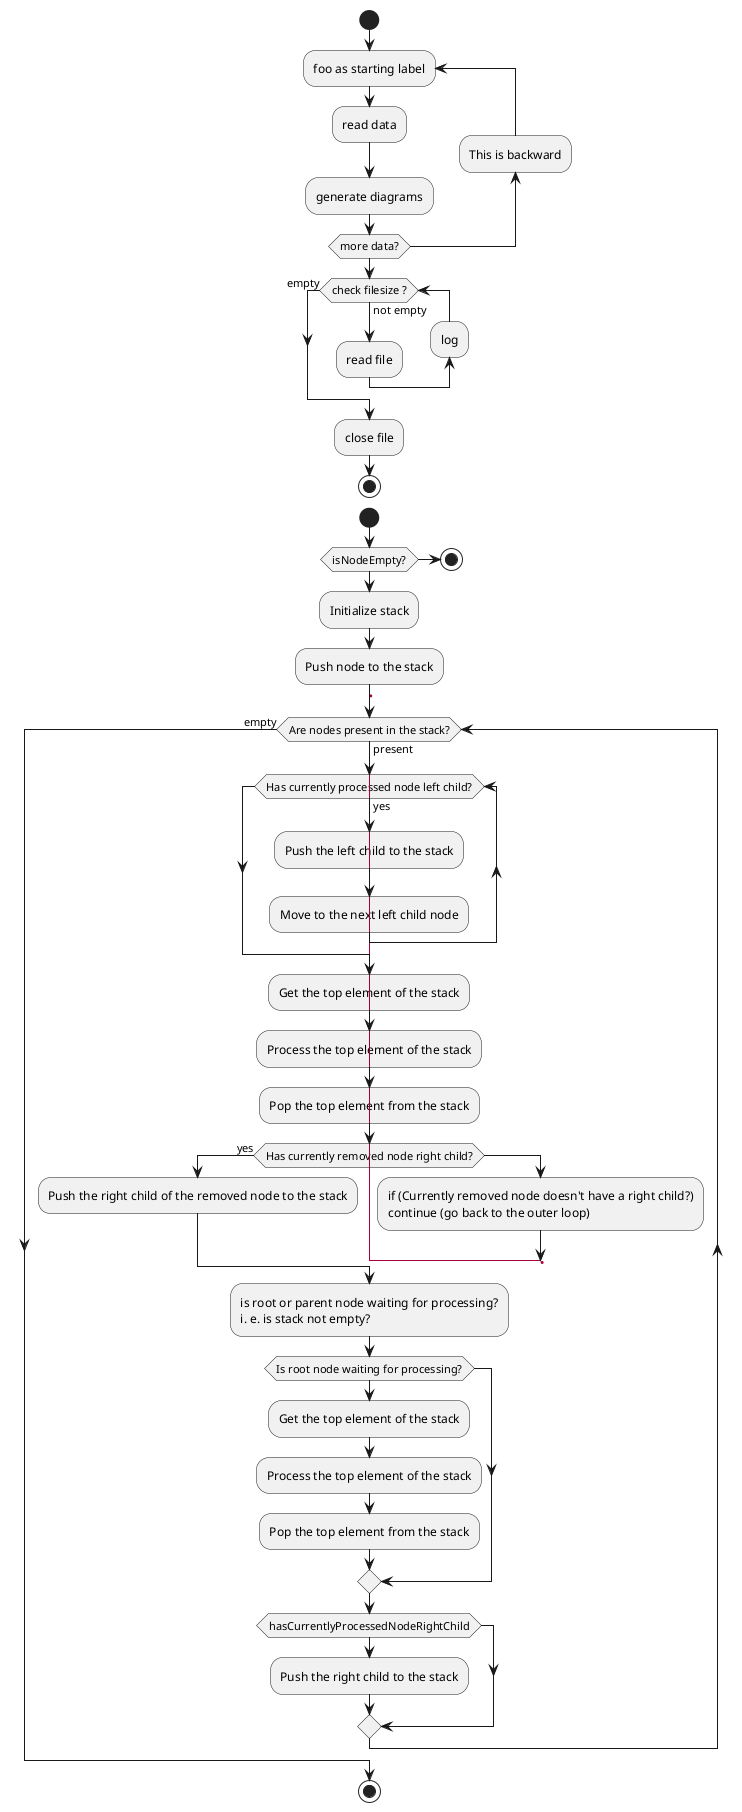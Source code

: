 @startuml
'https://plantuml.com/activity-diagram-beta


start
repeat :foo as starting label;
  :read data;
  :generate diagrams;
backward:This is backward;
repeat while (more data?)

while (check filesize ?) is (not empty)
  :read file;
  backward:log;
endwhile (empty)
:close file;

stop

start
if (isNodeEmpty?) then
  stop
else
  :Initialize stack;
  :Push node to the stack;

  label outerLoop
  'while (Are nodes present in the stack?)
  'repeat
  while (Are nodes present in the stack?) is (present)
  'repeat :inlineOuterLoopLabel;
    'label outerLoop
    while (Has currently processed node left child?) is (yes)
      :Push the left child to the stack;
      :Move to the next left child node;
    end while

    :Get the top element of the stack;
    :Process the top element of the stack;
    :Pop the top element from the stack;

    if (Has currently removed node right child?) then (yes)
      :Push the right child of the removed node to the stack;
      ':continue\n(go back to the outer loop);
      ':continue;
      '-->[left] continue;
      ':continue;
      ':continue loop
      'goto outerLoop;
      'backward:return;
      'backward:continue;
      'backward:log;
      'goto outerLoop
    else
      :if (Currently removed node doesn't have a right child?)\ncontinue (go back to the outer loop);
      goto outerLoop

      'goto continueFromOuterLoop
      'goto inlineOuterLoopLabel
      'goto foo
      'goto backwardOuterLoopAfter
    endif

    'backward:if (Currently removed node doesn't have a right child?)\ncontinue (go back to the outer loop);
    'label backwardOuterLoopAfter

    :is root or parent node waiting for processing?\ni. e. is stack not empty?;
    if (Is root node waiting for processing?)
      :Get the top element of the stack;
      :Process the top element of the stack;
      :Pop the top element from the stack;
    endif

    if (hasCurrentlyProcessedNodeRightChild)
        :Push the right child to the stack;
    endif

    ':continue\n(go back to the outer loop);
    'label foo
    ':continue;
  'end while
  'repeat while (Are nodes present in the stack?)
  endwhile (empty)
stop

@enduml
